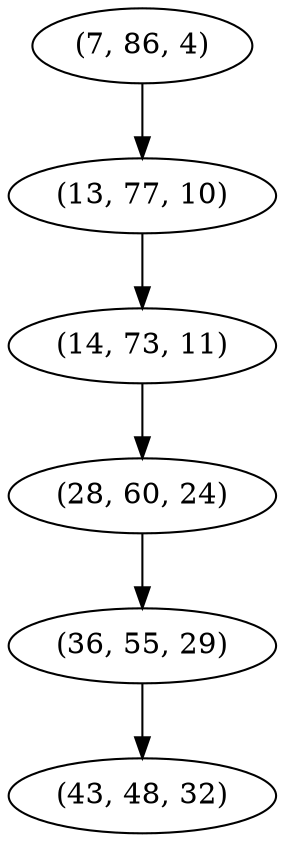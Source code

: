 digraph tree {
    "(7, 86, 4)";
    "(13, 77, 10)";
    "(14, 73, 11)";
    "(28, 60, 24)";
    "(36, 55, 29)";
    "(43, 48, 32)";
    "(7, 86, 4)" -> "(13, 77, 10)";
    "(13, 77, 10)" -> "(14, 73, 11)";
    "(14, 73, 11)" -> "(28, 60, 24)";
    "(28, 60, 24)" -> "(36, 55, 29)";
    "(36, 55, 29)" -> "(43, 48, 32)";
}
